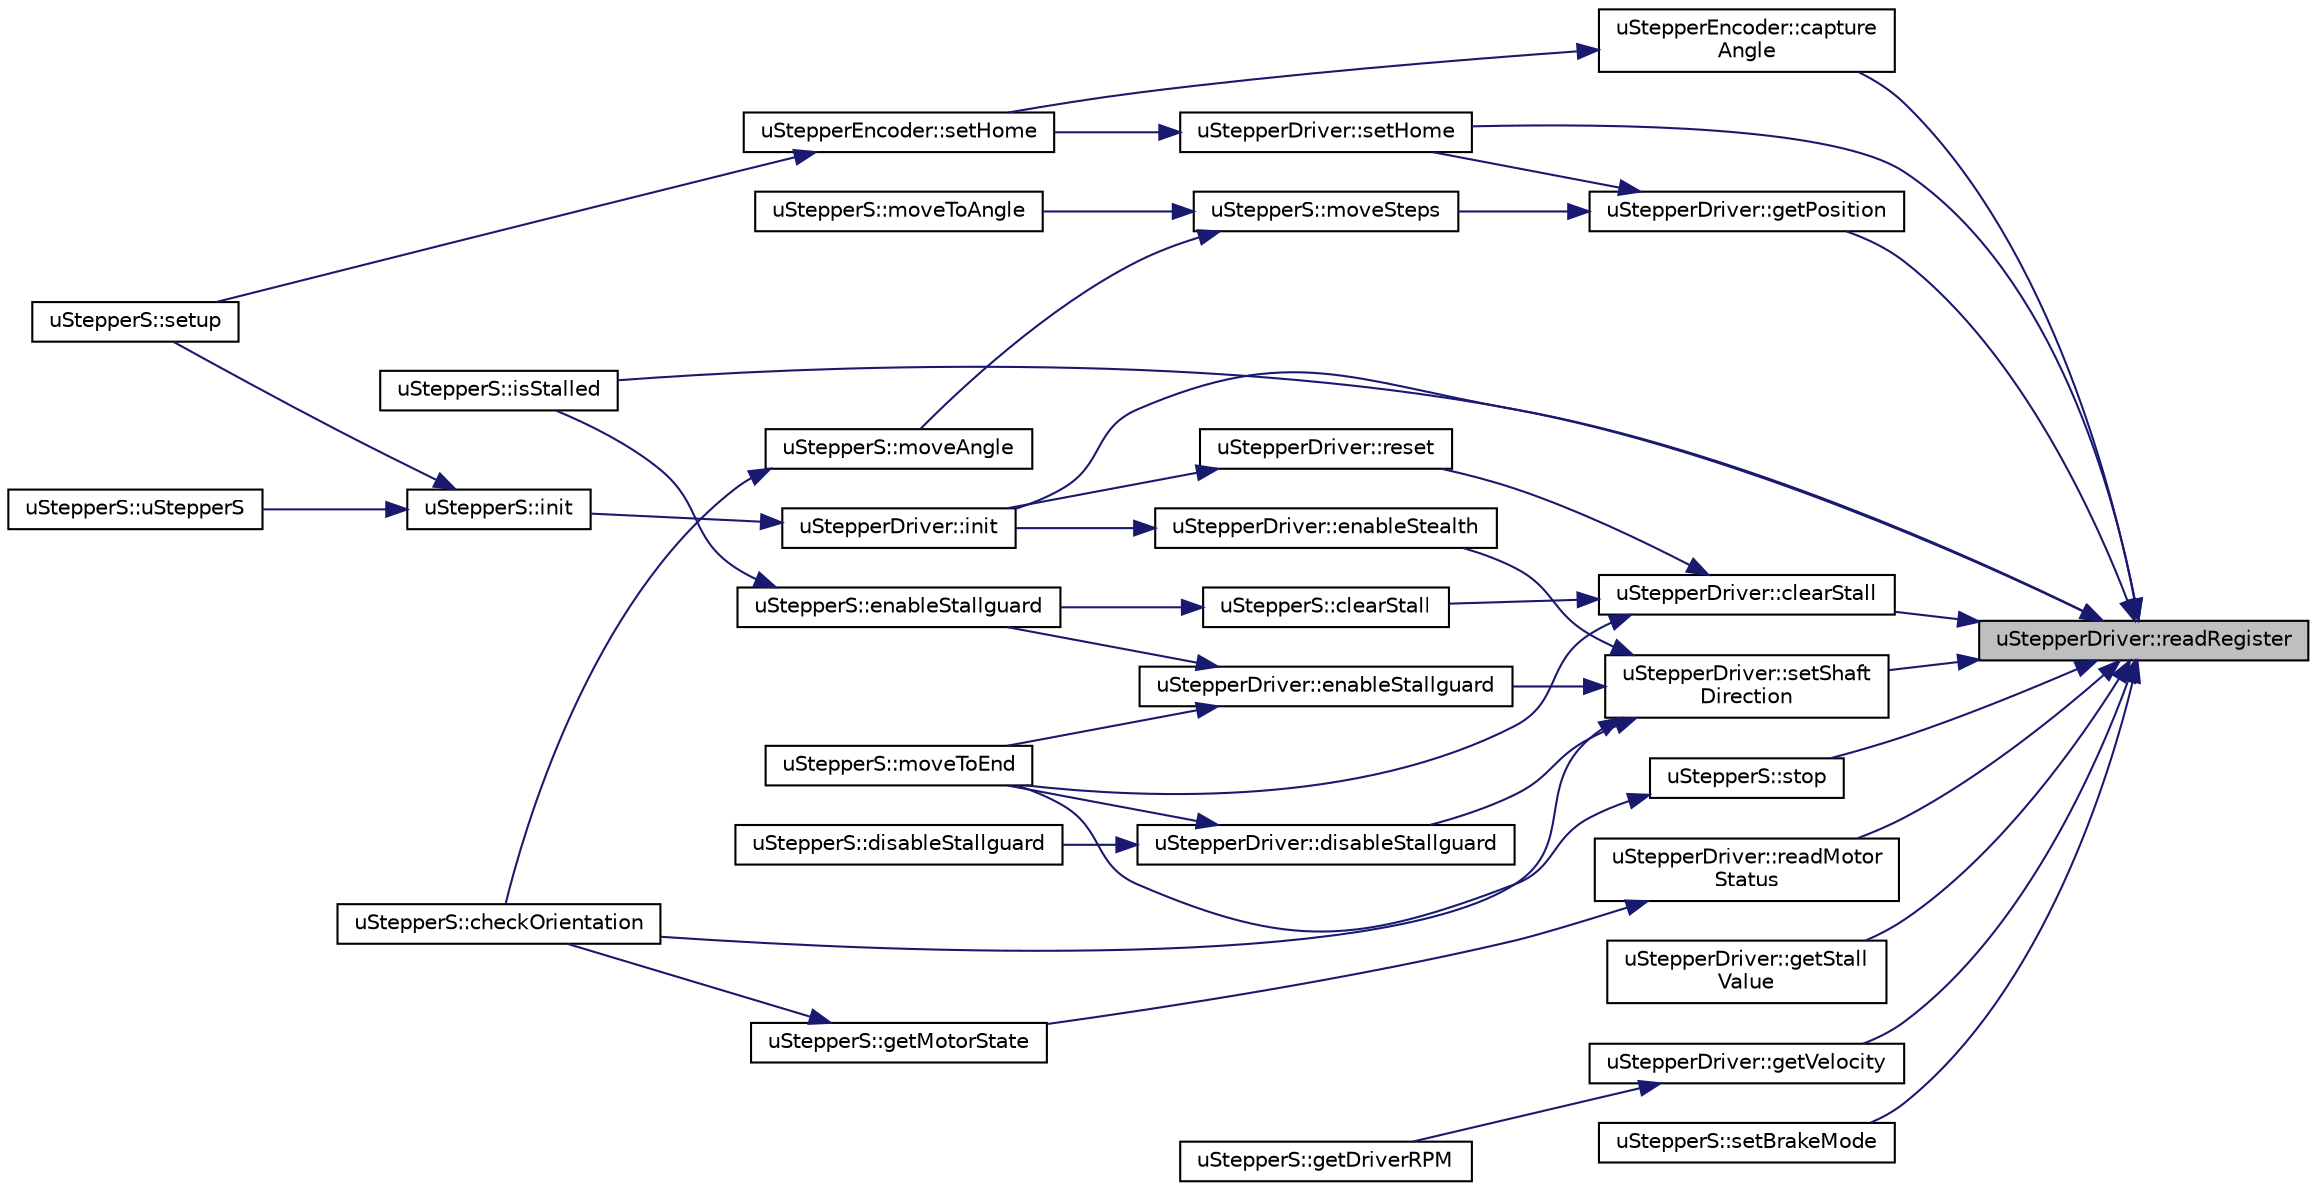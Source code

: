 digraph "uStepperDriver::readRegister"
{
 // LATEX_PDF_SIZE
  edge [fontname="Helvetica",fontsize="10",labelfontname="Helvetica",labelfontsize="10"];
  node [fontname="Helvetica",fontsize="10",shape=record];
  rankdir="RL";
  Node1 [label="uStepperDriver::readRegister",height=0.2,width=0.4,color="black", fillcolor="grey75", style="filled", fontcolor="black",tooltip="Reads a register from the motor driver."];
  Node1 -> Node2 [dir="back",color="midnightblue",fontsize="10",style="solid",fontname="Helvetica"];
  Node2 [label="uStepperEncoder::capture\lAngle",height=0.2,width=0.4,color="black", fillcolor="white", style="filled",URL="$classuStepperEncoder.html#a2e63f211a33fb632b475002b9328fca1",tooltip="Capture the current shaft angle."];
  Node2 -> Node3 [dir="back",color="midnightblue",fontsize="10",style="solid",fontname="Helvetica"];
  Node3 [label="uStepperEncoder::setHome",height=0.2,width=0.4,color="black", fillcolor="white", style="filled",URL="$classuStepperEncoder.html#a42c9667e532981996758163dfe471682",tooltip="Define new reference(home) position."];
  Node3 -> Node4 [dir="back",color="midnightblue",fontsize="10",style="solid",fontname="Helvetica"];
  Node4 [label="uStepperS::setup",height=0.2,width=0.4,color="black", fillcolor="white", style="filled",URL="$classuStepperS.html#a16c8cc814f8fea692a8f8cad918f9861",tooltip="Initializes the different parts of the uStepper S object."];
  Node1 -> Node5 [dir="back",color="midnightblue",fontsize="10",style="solid",fontname="Helvetica"];
  Node5 [label="uStepperDriver::clearStall",height=0.2,width=0.4,color="black", fillcolor="white", style="filled",URL="$classuStepperDriver.html#acf01b92a98aed0b576588caecf534ed4",tooltip=" "];
  Node5 -> Node6 [dir="back",color="midnightblue",fontsize="10",style="solid",fontname="Helvetica"];
  Node6 [label="uStepperS::clearStall",height=0.2,width=0.4,color="black", fillcolor="white", style="filled",URL="$classuStepperS.html#ab542d2f2219e517df9c05ba271da6272",tooltip="Clear the stallguard, reenabling the motor to return to its previous operation."];
  Node6 -> Node7 [dir="back",color="midnightblue",fontsize="10",style="solid",fontname="Helvetica"];
  Node7 [label="uStepperS::enableStallguard",height=0.2,width=0.4,color="black", fillcolor="white", style="filled",URL="$classuStepperS.html#a8dbe051a358d1754f579476e00cb9985",tooltip="Enable TMC5130 StallGuard."];
  Node7 -> Node8 [dir="back",color="midnightblue",fontsize="10",style="solid",fontname="Helvetica"];
  Node8 [label="uStepperS::isStalled",height=0.2,width=0.4,color="black", fillcolor="white", style="filled",URL="$classuStepperS.html#a9d494350df8d401b1bfcd82eca5481a5",tooltip="This method returns a bool variable indicating wether the motor is stalled or not...."];
  Node5 -> Node9 [dir="back",color="midnightblue",fontsize="10",style="solid",fontname="Helvetica"];
  Node9 [label="uStepperS::moveToEnd",height=0.2,width=0.4,color="black", fillcolor="white", style="filled",URL="$classuStepperS.html#a197ed9163e649bf5119d6c5670cd6aa4",tooltip="Moves the motor to its physical limit, without limit switch."];
  Node5 -> Node10 [dir="back",color="midnightblue",fontsize="10",style="solid",fontname="Helvetica"];
  Node10 [label="uStepperDriver::reset",height=0.2,width=0.4,color="black", fillcolor="white", style="filled",URL="$classuStepperDriver.html#a8e9e3be0a375489cb1b560b8b37486b7",tooltip=" "];
  Node10 -> Node11 [dir="back",color="midnightblue",fontsize="10",style="solid",fontname="Helvetica"];
  Node11 [label="uStepperDriver::init",height=0.2,width=0.4,color="black", fillcolor="white", style="filled",URL="$classuStepperDriver.html#aa0377f43140c529c559e8ec0868cb715",tooltip="Initiation of the motor driver."];
  Node11 -> Node12 [dir="back",color="midnightblue",fontsize="10",style="solid",fontname="Helvetica"];
  Node12 [label="uStepperS::init",height=0.2,width=0.4,color="black", fillcolor="white", style="filled",URL="$classuStepperS.html#ab8a5c0b35bda13aae2a9faa56eb4bd5d",tooltip="Internal function to prepare the uStepperS in the constructor."];
  Node12 -> Node4 [dir="back",color="midnightblue",fontsize="10",style="solid",fontname="Helvetica"];
  Node12 -> Node13 [dir="back",color="midnightblue",fontsize="10",style="solid",fontname="Helvetica"];
  Node13 [label="uStepperS::uStepperS",height=0.2,width=0.4,color="black", fillcolor="white", style="filled",URL="$classuStepperS.html#aea43098c9be52ac35427452aad4c6c42",tooltip="Constructor of uStepper class."];
  Node1 -> Node14 [dir="back",color="midnightblue",fontsize="10",style="solid",fontname="Helvetica"];
  Node14 [label="uStepperDriver::getPosition",height=0.2,width=0.4,color="black", fillcolor="white", style="filled",URL="$classuStepperDriver.html#a59dd1795c65fba7767cf61c18e87024e",tooltip="Returns the current position of the motor driver."];
  Node14 -> Node15 [dir="back",color="midnightblue",fontsize="10",style="solid",fontname="Helvetica"];
  Node15 [label="uStepperS::moveSteps",height=0.2,width=0.4,color="black", fillcolor="white", style="filled",URL="$classuStepperS.html#afacde6cc1a2dab2420c453008b3ab113",tooltip="Make the motor perform a predefined number of steps."];
  Node15 -> Node16 [dir="back",color="midnightblue",fontsize="10",style="solid",fontname="Helvetica"];
  Node16 [label="uStepperS::moveAngle",height=0.2,width=0.4,color="black", fillcolor="white", style="filled",URL="$classuStepperS.html#a6b3f4acd2deaeb3054d439a148af658e",tooltip="Makes the motor rotate a specific angle relative to the current position."];
  Node16 -> Node17 [dir="back",color="midnightblue",fontsize="10",style="solid",fontname="Helvetica"];
  Node17 [label="uStepperS::checkOrientation",height=0.2,width=0.4,color="black", fillcolor="white", style="filled",URL="$classuStepperS.html#a931f28e0dd5ecba1f1a875ee321f0f5f",tooltip="This method is used to check the orientation of the motor connector."];
  Node15 -> Node18 [dir="back",color="midnightblue",fontsize="10",style="solid",fontname="Helvetica"];
  Node18 [label="uStepperS::moveToAngle",height=0.2,width=0.4,color="black", fillcolor="white", style="filled",URL="$classuStepperS.html#aa8695689ae23951a7dc47300e8529692",tooltip="Makes the motor rotate to a specific absolute angle."];
  Node14 -> Node19 [dir="back",color="midnightblue",fontsize="10",style="solid",fontname="Helvetica"];
  Node19 [label="uStepperDriver::setHome",height=0.2,width=0.4,color="black", fillcolor="white", style="filled",URL="$classuStepperDriver.html#aed59b07c61be01c0973614cd94e20ebc",tooltip="Resets the internal position counter of the motor driver."];
  Node19 -> Node3 [dir="back",color="midnightblue",fontsize="10",style="solid",fontname="Helvetica"];
  Node1 -> Node20 [dir="back",color="midnightblue",fontsize="10",style="solid",fontname="Helvetica"];
  Node20 [label="uStepperDriver::getStall\lValue",height=0.2,width=0.4,color="black", fillcolor="white", style="filled",URL="$classuStepperDriver.html#a2461be201fde6037b90a58c8452319ad",tooltip="Returns the load measurement used for Stall detection."];
  Node1 -> Node21 [dir="back",color="midnightblue",fontsize="10",style="solid",fontname="Helvetica"];
  Node21 [label="uStepperDriver::getVelocity",height=0.2,width=0.4,color="black", fillcolor="white", style="filled",URL="$classuStepperDriver.html#ad1e100d57b313971a3dfb9c78183caa9",tooltip="Returns the current speed of the motor driver."];
  Node21 -> Node22 [dir="back",color="midnightblue",fontsize="10",style="solid",fontname="Helvetica"];
  Node22 [label="uStepperS::getDriverRPM",height=0.2,width=0.4,color="black", fillcolor="white", style="filled",URL="$classuStepperS.html#a2e3a7553124db1a62a74fdf0d439f24c",tooltip="Get the RPM from driver."];
  Node1 -> Node11 [dir="back",color="midnightblue",fontsize="10",style="solid",fontname="Helvetica"];
  Node1 -> Node8 [dir="back",color="midnightblue",fontsize="10",style="solid",fontname="Helvetica"];
  Node1 -> Node23 [dir="back",color="midnightblue",fontsize="10",style="solid",fontname="Helvetica"];
  Node23 [label="uStepperDriver::readMotor\lStatus",height=0.2,width=0.4,color="black", fillcolor="white", style="filled",URL="$classuStepperDriver.html#a3a4dbb14ce4308802c27244bdef566b9",tooltip=" "];
  Node23 -> Node24 [dir="back",color="midnightblue",fontsize="10",style="solid",fontname="Helvetica"];
  Node24 [label="uStepperS::getMotorState",height=0.2,width=0.4,color="black", fillcolor="white", style="filled",URL="$classuStepperS.html#afacfd0440b99f607b2af14f103c4e71f",tooltip="Get the current motor driver state."];
  Node24 -> Node17 [dir="back",color="midnightblue",fontsize="10",style="solid",fontname="Helvetica"];
  Node1 -> Node25 [dir="back",color="midnightblue",fontsize="10",style="solid",fontname="Helvetica"];
  Node25 [label="uStepperS::setBrakeMode",height=0.2,width=0.4,color="black", fillcolor="white", style="filled",URL="$classuStepperS.html#a78008ed9b2cdbdd8128553a13896aa0d",tooltip=" "];
  Node1 -> Node19 [dir="back",color="midnightblue",fontsize="10",style="solid",fontname="Helvetica"];
  Node1 -> Node26 [dir="back",color="midnightblue",fontsize="10",style="solid",fontname="Helvetica"];
  Node26 [label="uStepperDriver::setShaft\lDirection",height=0.2,width=0.4,color="black", fillcolor="white", style="filled",URL="$classuStepperDriver.html#a9182900a27f84224e9428022e4cd2e12",tooltip="Set motor driver direction."];
  Node26 -> Node17 [dir="back",color="midnightblue",fontsize="10",style="solid",fontname="Helvetica"];
  Node26 -> Node27 [dir="back",color="midnightblue",fontsize="10",style="solid",fontname="Helvetica"];
  Node27 [label="uStepperDriver::disableStallguard",height=0.2,width=0.4,color="black", fillcolor="white", style="filled",URL="$classuStepperDriver.html#a5ae3986e69fcd2488d9649bf2ae16e69",tooltip=" "];
  Node27 -> Node28 [dir="back",color="midnightblue",fontsize="10",style="solid",fontname="Helvetica"];
  Node28 [label="uStepperS::disableStallguard",height=0.2,width=0.4,color="black", fillcolor="white", style="filled",URL="$classuStepperS.html#a4d8842264775a82e016b88c3ca719ddb",tooltip="Disables the builtin stallguard offered from TMC5130, and reenables StealthChop."];
  Node27 -> Node9 [dir="back",color="midnightblue",fontsize="10",style="solid",fontname="Helvetica"];
  Node26 -> Node29 [dir="back",color="midnightblue",fontsize="10",style="solid",fontname="Helvetica"];
  Node29 [label="uStepperDriver::enableStallguard",height=0.2,width=0.4,color="black", fillcolor="white", style="filled",URL="$classuStepperDriver.html#ac606ead1b8240894e570561f8872f75a",tooltip=" "];
  Node29 -> Node7 [dir="back",color="midnightblue",fontsize="10",style="solid",fontname="Helvetica"];
  Node29 -> Node9 [dir="back",color="midnightblue",fontsize="10",style="solid",fontname="Helvetica"];
  Node26 -> Node30 [dir="back",color="midnightblue",fontsize="10",style="solid",fontname="Helvetica"];
  Node30 [label="uStepperDriver::enableStealth",height=0.2,width=0.4,color="black", fillcolor="white", style="filled",URL="$classuStepperDriver.html#ab89ec040a2e8a6f4b03cc03e8c590e2e",tooltip=" "];
  Node30 -> Node11 [dir="back",color="midnightblue",fontsize="10",style="solid",fontname="Helvetica"];
  Node1 -> Node31 [dir="back",color="midnightblue",fontsize="10",style="solid",fontname="Helvetica"];
  Node31 [label="uStepperS::stop",height=0.2,width=0.4,color="black", fillcolor="white", style="filled",URL="$classuStepperS.html#a046dba8bef7d033809158bf0dd69a6fd",tooltip="Stop the motor."];
  Node31 -> Node9 [dir="back",color="midnightblue",fontsize="10",style="solid",fontname="Helvetica"];
}

